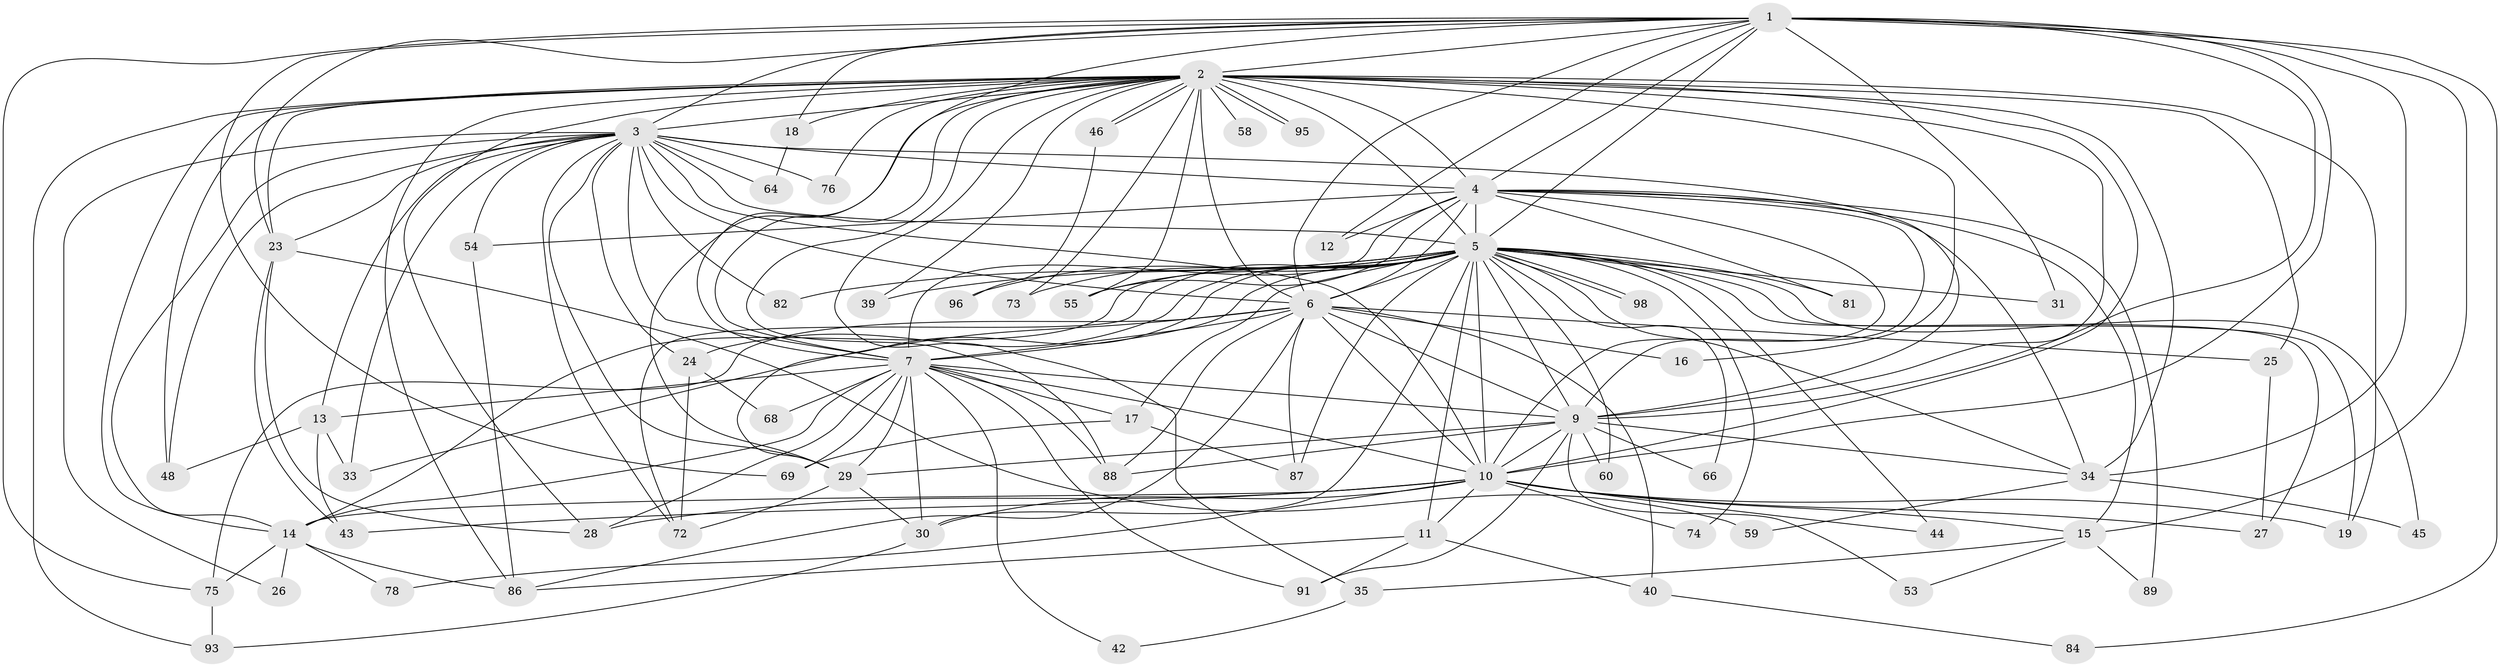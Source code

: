 // original degree distribution, {21: 0.015037593984962405, 38: 0.007518796992481203, 22: 0.022556390977443608, 19: 0.007518796992481203, 18: 0.007518796992481203, 27: 0.015037593984962405, 5: 0.015037593984962405, 2: 0.5263157894736842, 8: 0.015037593984962405, 6: 0.015037593984962405, 4: 0.06766917293233082, 3: 0.2631578947368421, 12: 0.007518796992481203, 7: 0.015037593984962405}
// Generated by graph-tools (version 1.1) at 2025/14/03/09/25 04:14:09]
// undirected, 66 vertices, 182 edges
graph export_dot {
graph [start="1"]
  node [color=gray90,style=filled];
  1 [super="+57"];
  2 [super="+56+121+116+118+114+112+97+92+107+52+22+100+50+77"];
  3 [super="+103+99+32"];
  4 [super="+111+120+65+49"];
  5 [super="+36+8+21+85"];
  6;
  7 [super="+63"];
  9;
  10 [super="+47+20"];
  11;
  12;
  13;
  14 [super="+67"];
  15;
  16;
  17;
  18;
  19;
  23;
  24;
  25 [super="+108"];
  26;
  27;
  28 [super="+41"];
  29;
  30 [super="+37"];
  31;
  33 [super="+124"];
  34 [super="+70+71"];
  35;
  39;
  40;
  42;
  43 [super="+117"];
  44;
  45;
  46;
  48 [super="+126"];
  53;
  54;
  55 [super="+132"];
  58;
  59;
  60;
  64;
  66;
  68;
  69 [super="+133"];
  72 [super="+83"];
  73;
  74;
  75 [super="+130"];
  76;
  78;
  81;
  82;
  84;
  86 [super="+90+101"];
  87 [super="+128"];
  88 [super="+104"];
  89;
  91 [super="+125"];
  93;
  95;
  96;
  98;
  1 -- 2 [weight=2];
  1 -- 3;
  1 -- 4 [weight=3];
  1 -- 5 [weight=2];
  1 -- 6 [weight=2];
  1 -- 7;
  1 -- 9;
  1 -- 10;
  1 -- 12;
  1 -- 15;
  1 -- 18;
  1 -- 23;
  1 -- 31;
  1 -- 75;
  1 -- 69;
  1 -- 84;
  1 -- 34;
  2 -- 3;
  2 -- 4 [weight=2];
  2 -- 5 [weight=5];
  2 -- 6 [weight=5];
  2 -- 7 [weight=3];
  2 -- 9 [weight=4];
  2 -- 10 [weight=5];
  2 -- 14;
  2 -- 16;
  2 -- 18;
  2 -- 19;
  2 -- 35;
  2 -- 46;
  2 -- 46;
  2 -- 48;
  2 -- 95;
  2 -- 95;
  2 -- 55;
  2 -- 34;
  2 -- 39 [weight=2];
  2 -- 76;
  2 -- 93;
  2 -- 29 [weight=2];
  2 -- 73;
  2 -- 86;
  2 -- 23;
  2 -- 88;
  2 -- 25;
  2 -- 58;
  2 -- 28;
  3 -- 4;
  3 -- 5 [weight=2];
  3 -- 6;
  3 -- 7;
  3 -- 9 [weight=2];
  3 -- 10;
  3 -- 13;
  3 -- 23;
  3 -- 24;
  3 -- 26;
  3 -- 33;
  3 -- 48;
  3 -- 54;
  3 -- 64;
  3 -- 76;
  3 -- 72;
  3 -- 29;
  3 -- 82;
  3 -- 14;
  4 -- 5 [weight=3];
  4 -- 6;
  4 -- 7;
  4 -- 9;
  4 -- 10;
  4 -- 12;
  4 -- 34;
  4 -- 54;
  4 -- 55;
  4 -- 89;
  4 -- 15;
  4 -- 81;
  5 -- 6 [weight=2];
  5 -- 7 [weight=2];
  5 -- 9 [weight=3];
  5 -- 10 [weight=5];
  5 -- 11;
  5 -- 24;
  5 -- 60;
  5 -- 98;
  5 -- 98;
  5 -- 66;
  5 -- 72;
  5 -- 74;
  5 -- 73;
  5 -- 17;
  5 -- 82;
  5 -- 19;
  5 -- 87;
  5 -- 27;
  5 -- 29;
  5 -- 31;
  5 -- 44;
  5 -- 45;
  5 -- 55;
  5 -- 96;
  5 -- 34 [weight=2];
  5 -- 39;
  5 -- 81;
  5 -- 30;
  5 -- 14;
  6 -- 7;
  6 -- 9;
  6 -- 10;
  6 -- 16;
  6 -- 25;
  6 -- 40;
  6 -- 88;
  6 -- 75;
  6 -- 33;
  6 -- 87;
  6 -- 86;
  7 -- 9;
  7 -- 10;
  7 -- 13;
  7 -- 17;
  7 -- 28;
  7 -- 29;
  7 -- 30;
  7 -- 42;
  7 -- 68;
  7 -- 69;
  7 -- 88;
  7 -- 91;
  7 -- 14;
  9 -- 10;
  9 -- 29;
  9 -- 34;
  9 -- 53;
  9 -- 60;
  9 -- 66;
  9 -- 88;
  9 -- 91;
  10 -- 11;
  10 -- 14;
  10 -- 15;
  10 -- 27;
  10 -- 28;
  10 -- 30;
  10 -- 43;
  10 -- 44;
  10 -- 74;
  10 -- 78;
  10 -- 19;
  11 -- 40;
  11 -- 91;
  11 -- 86;
  13 -- 33;
  13 -- 43;
  13 -- 48;
  14 -- 26;
  14 -- 75;
  14 -- 86;
  14 -- 78;
  15 -- 35;
  15 -- 53;
  15 -- 89;
  17 -- 69;
  17 -- 87;
  18 -- 64;
  23 -- 59;
  23 -- 43;
  23 -- 28;
  24 -- 68;
  24 -- 72;
  25 -- 27;
  29 -- 72;
  29 -- 30;
  30 -- 93;
  34 -- 45;
  34 -- 59;
  35 -- 42;
  40 -- 84;
  46 -- 96;
  54 -- 86;
  75 -- 93;
}
